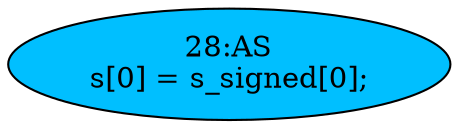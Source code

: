 strict digraph "" {
	node [label="\N"];
	"28:AS"	[ast="<pyverilog.vparser.ast.Assign object at 0x7fb9e2745f50>",
		def_var="['s']",
		fillcolor=deepskyblue,
		label="28:AS
s[0] = s_signed[0];",
		statements="[]",
		style=filled,
		typ=Assign,
		use_var="['s_signed']"];
}
